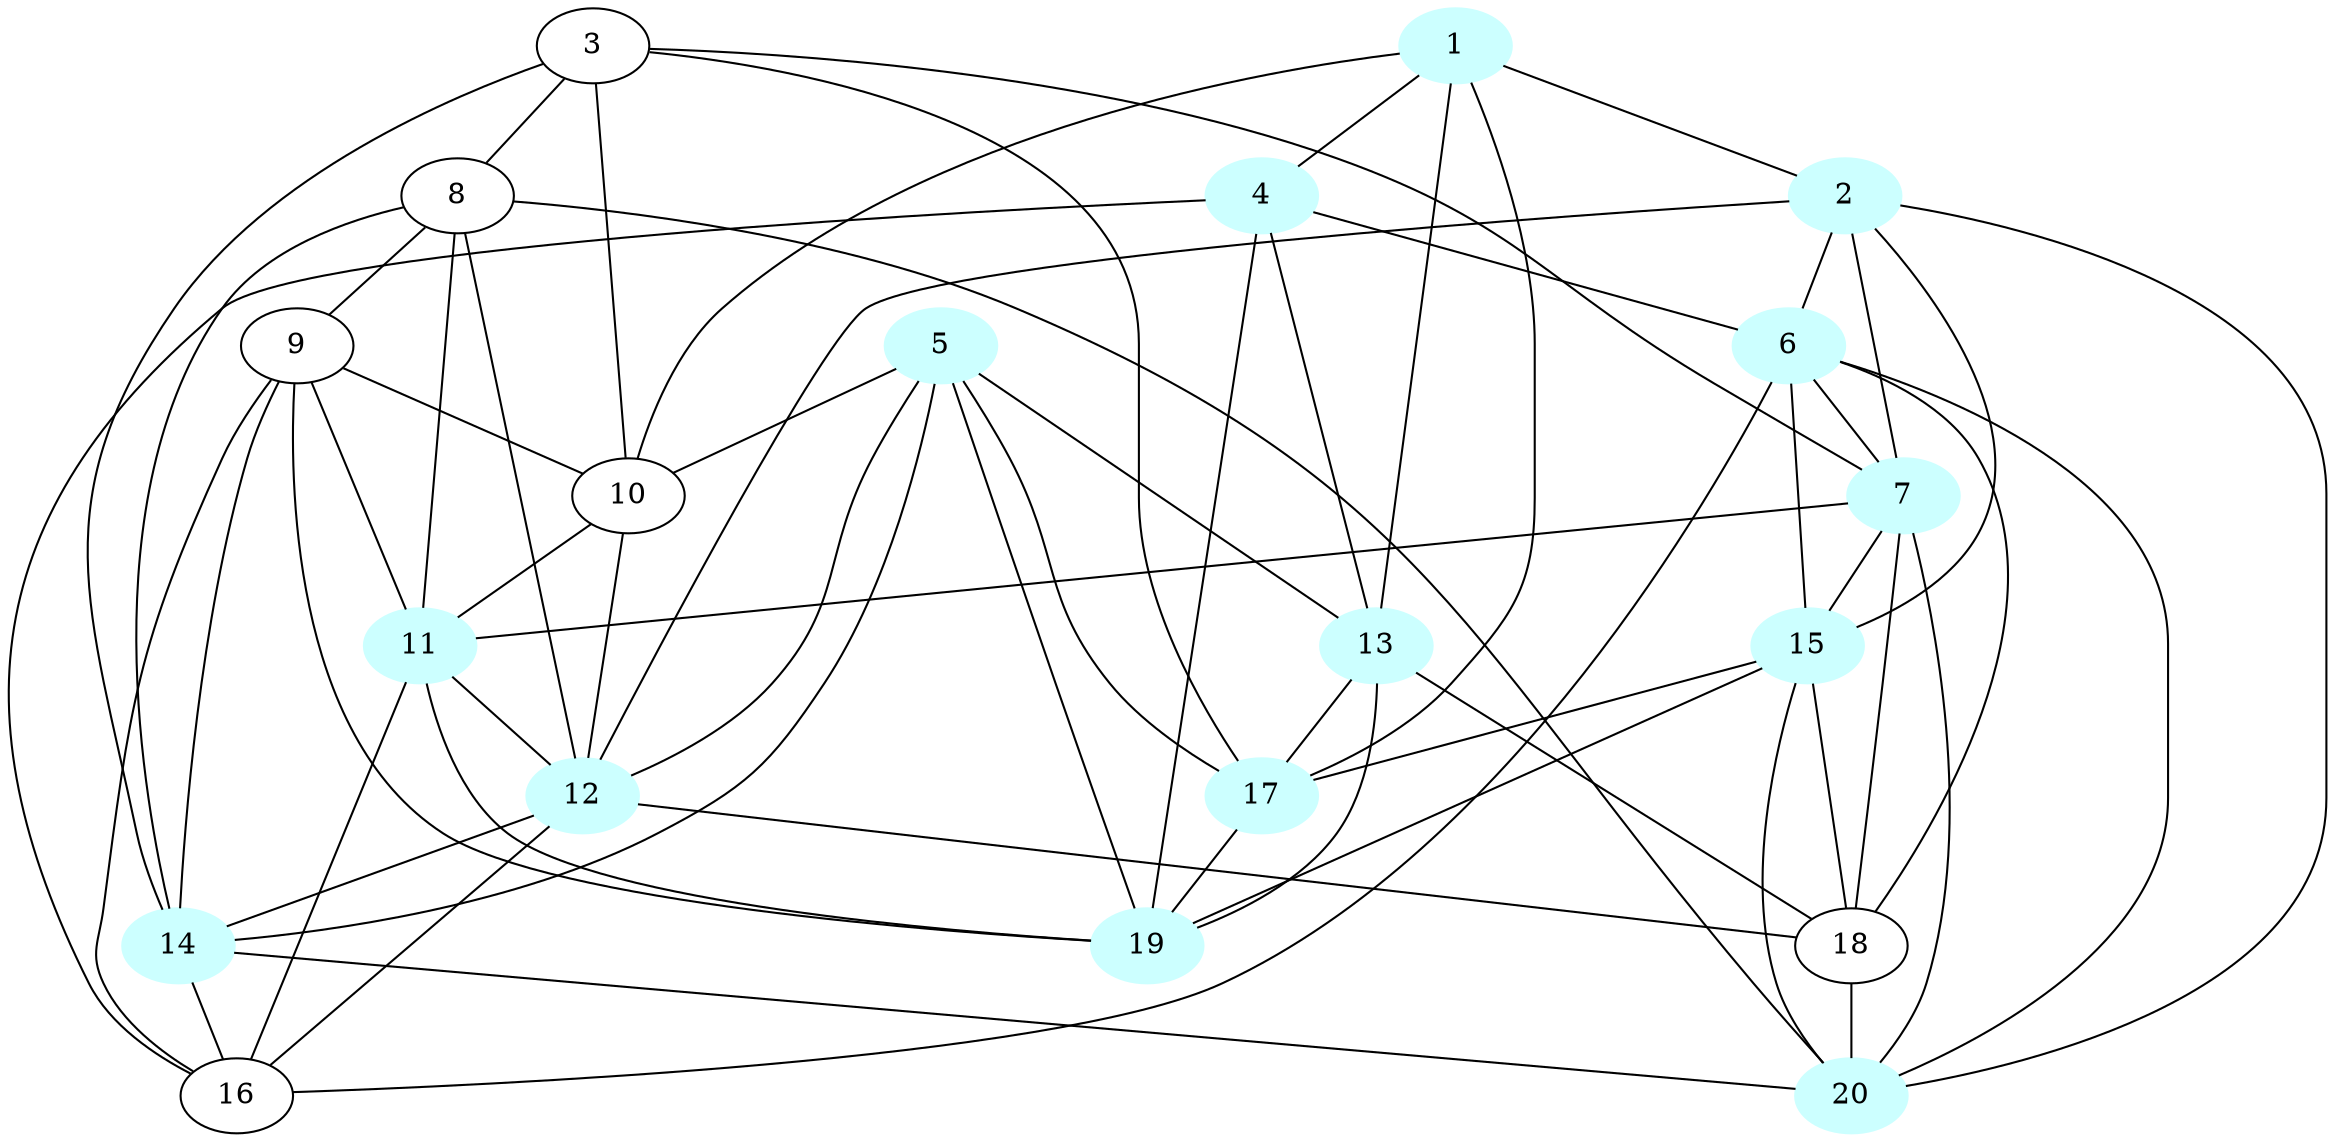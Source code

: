 graph G {
    1 [style=filled, color="#CCFFFF"];
    2 [style=filled, color="#CCFFFF"];
    4 [style=filled, color="#CCFFFF"];
    5 [style=filled, color="#CCFFFF"];
    6 [style=filled, color="#CCFFFF"];
    7 [style=filled, color="#CCFFFF"];
    11 [style=filled, color="#CCFFFF"];
    12 [style=filled, color="#CCFFFF"];
    13 [style=filled, color="#CCFFFF"];
    14 [style=filled, color="#CCFFFF"];
    15 [style=filled, color="#CCFFFF"];
    17 [style=filled, color="#CCFFFF"];
    19 [style=filled, color="#CCFFFF"];
    20 [style=filled, color="#CCFFFF"];
    1 -- 2 [len= 2]
    1 -- 4 [len= 2]
    1 -- 10 [len= 2]
    1 -- 13 [len= 2]
    1 -- 17 [len= 2]
    2 -- 6 [len= 2]
    2 -- 7 [len= 2]
    2 -- 12 [len= 2]
    2 -- 15 [len= 2]
    2 -- 20 [len= 2]
    3 -- 7 [len= 2]
    3 -- 8 [len= 2]
    3 -- 10 [len= 2]
    3 -- 14 [len= 2]
    3 -- 17 [len= 2]
    4 -- 6 [len= 2]
    4 -- 13 [len= 2]
    4 -- 16 [len= 2]
    4 -- 19 [len= 2]
    5 -- 10 [len= 2]
    5 -- 12 [len= 2]
    5 -- 13 [len= 2]
    5 -- 14 [len= 2]
    5 -- 17 [len= 2]
    5 -- 19 [len= 2]
    6 -- 7 [len= 2]
    6 -- 15 [len= 2]
    6 -- 16 [len= 2]
    6 -- 18 [len= 2]
    6 -- 20 [len= 2]
    7 -- 11 [len= 2]
    7 -- 15 [len= 2]
    7 -- 18 [len= 2]
    7 -- 20 [len= 2]
    8 -- 9 [len= 2]
    8 -- 11 [len= 2]
    8 -- 12 [len= 2]
    8 -- 14 [len= 2]
    8 -- 20 [len= 2]
    9 -- 10 [len= 2]
    9 -- 11 [len= 2]
    9 -- 14 [len= 2]
    9 -- 16 [len= 2]
    9 -- 19 [len= 2]
    10 -- 11 [len= 2]
    10 -- 12 [len= 2]
    11 -- 12 [len= 2]
    11 -- 16 [len= 2]
    11 -- 19 [len= 2]
    12 -- 14 [len= 2]
    12 -- 16 [len= 2]
    12 -- 18 [len= 2]
    13 -- 17 [len= 2]
    13 -- 18 [len= 2]
    13 -- 19 [len= 2]
    14 -- 16 [len= 2]
    14 -- 20 [len= 2]
    15 -- 17 [len= 2]
    15 -- 18 [len= 2]
    15 -- 19 [len= 2]
    15 -- 20 [len= 2]
    17 -- 19 [len= 2]
    18 -- 20 [len= 2]
}

